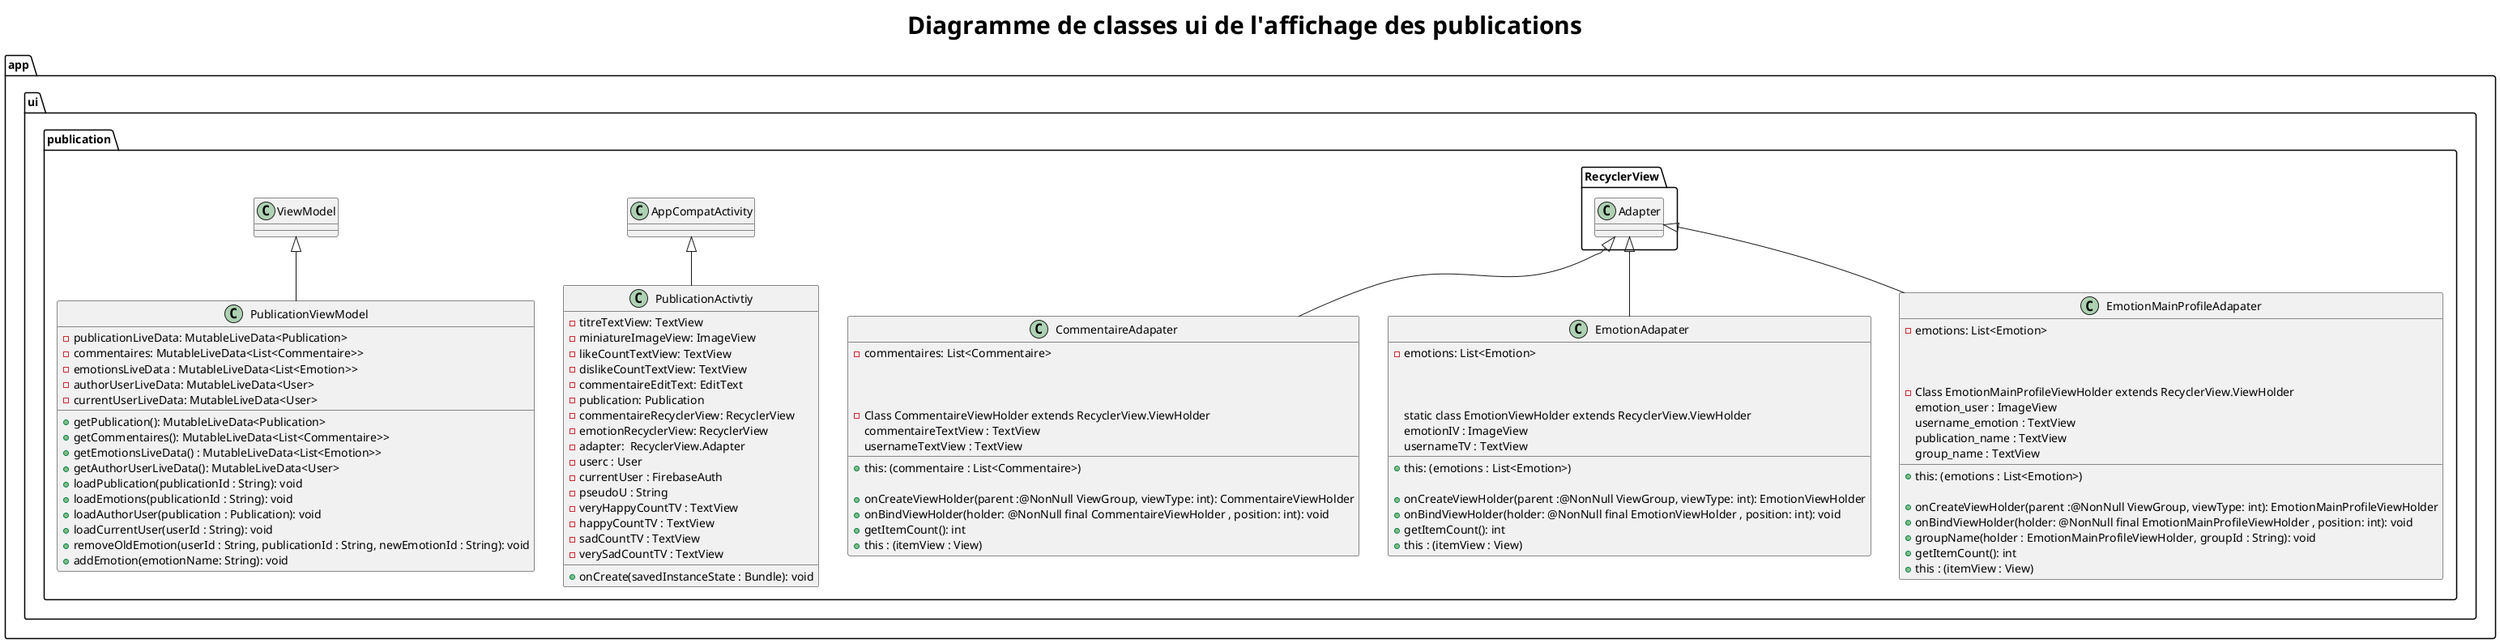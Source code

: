 @startuml modelui7
title <size:30><b>Diagramme de classes ui de l'affichage des publications</b></size>

package app{

  package ui{

  package publication{

          class CommentaireAdapater extends RecyclerView.Adapter {
              - commentaires: List<Commentaire>

               + this: (commentaire : List<Commentaire>)

                + onCreateViewHolder(parent :@NonNull ViewGroup, viewType: int): CommentaireViewHolder
                + onBindViewHolder(holder: @NonNull final CommentaireViewHolder , position: int): void
                + getItemCount(): int

                - Class CommentaireViewHolder extends RecyclerView.ViewHolder
                     commentaireTextView : TextView
                     usernameTextView : TextView

                     + this : (itemView : View)

          }

          class EmotionAdapater extends RecyclerView.Adapter {
                 - emotions: List<Emotion>

                 + this: (emotions : List<Emotion>)

                 + onCreateViewHolder(parent :@NonNull ViewGroup, viewType: int): EmotionViewHolder
                 + onBindViewHolder(holder: @NonNull final EmotionViewHolder , position: int): void
                 + getItemCount(): int

                 static class EmotionViewHolder extends RecyclerView.ViewHolder
                         emotionIV : ImageView
                         usernameTV : TextView

                       + this : (itemView : View)

          }

          class EmotionMainProfileAdapater extends RecyclerView.Adapter {
                 - emotions: List<Emotion>

                 + this: (emotions : List<Emotion>)

                 + onCreateViewHolder(parent :@NonNull ViewGroup, viewType: int): EmotionMainProfileViewHolder
                 + onBindViewHolder(holder: @NonNull final EmotionMainProfileViewHolder , position: int): void
                 + groupName(holder : EmotionMainProfileViewHolder, groupId : String): void
                 + getItemCount(): int

                 - Class EmotionMainProfileViewHolder extends RecyclerView.ViewHolder
                         emotion_user : ImageView
                         username_emotion : TextView
                         publication_name : TextView
                         group_name : TextView

                       + this : (itemView : View)


          }

          class PublicationActivtiy extends AppCompatActivity{
                 - titreTextView: TextView
                 - miniatureImageView: ImageView
                 - likeCountTextView: TextView
                 - dislikeCountTextView: TextView
                 - commentaireEditText: EditText
                 - publication: Publication
                 - commentaireRecyclerView: RecyclerView
                 - emotionRecyclerView: RecyclerView
                 - adapter:  RecyclerView.Adapter
                 - userc : User
                 - currentUser : FirebaseAuth
                 - pseudoU : String
                 - veryHappyCountTV : TextView
                 - happyCountTV : TextView
                 - sadCountTV : TextView
                 - verySadCountTV : TextView

                 + onCreate(savedInstanceState : Bundle): void
          }

          class PublicationViewModel extends ViewModel{
              - publicationLiveData: MutableLiveData<Publication>
              - commentaires: MutableLiveData<List<Commentaire>>
              - emotionsLiveData : MutableLiveData<List<Emotion>>
              - authorUserLiveData: MutableLiveData<User>
              - currentUserLiveData: MutableLiveData<User>

              + getPublication(): MutableLiveData<Publication>
              + getCommentaires(): MutableLiveData<List<Commentaire>>
              + getEmotionsLiveData() : MutableLiveData<List<Emotion>>
              + getAuthorUserLiveData(): MutableLiveData<User>
              + loadPublication(publicationId : String): void
              + loadEmotions(publicationId : String): void
              + loadAuthorUser(publication : Publication): void
              + loadCurrentUser(userId : String): void
              + removeOldEmotion(userId : String, publicationId : String, newEmotionId : String): void
              + addEmotion(emotionName: String): void
          }


@enduml
